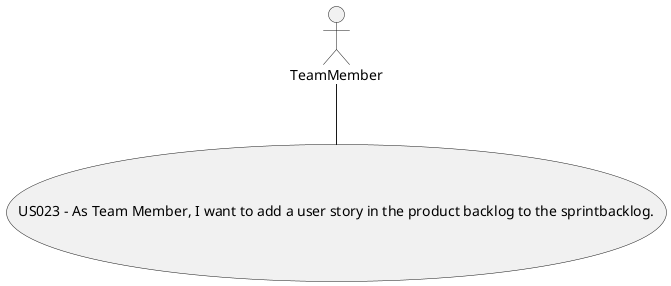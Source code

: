 @startuml
'https://plantuml.com/use-case-diagram

actor TeamMember

usecase (US023 - As Team Member, I want to add a user story in the product backlog to the sprintbacklog.)

:TeamMember: -- (US023 - As Team Member, I want to add a user story in the product backlog to the sprintbacklog.)
@enduml